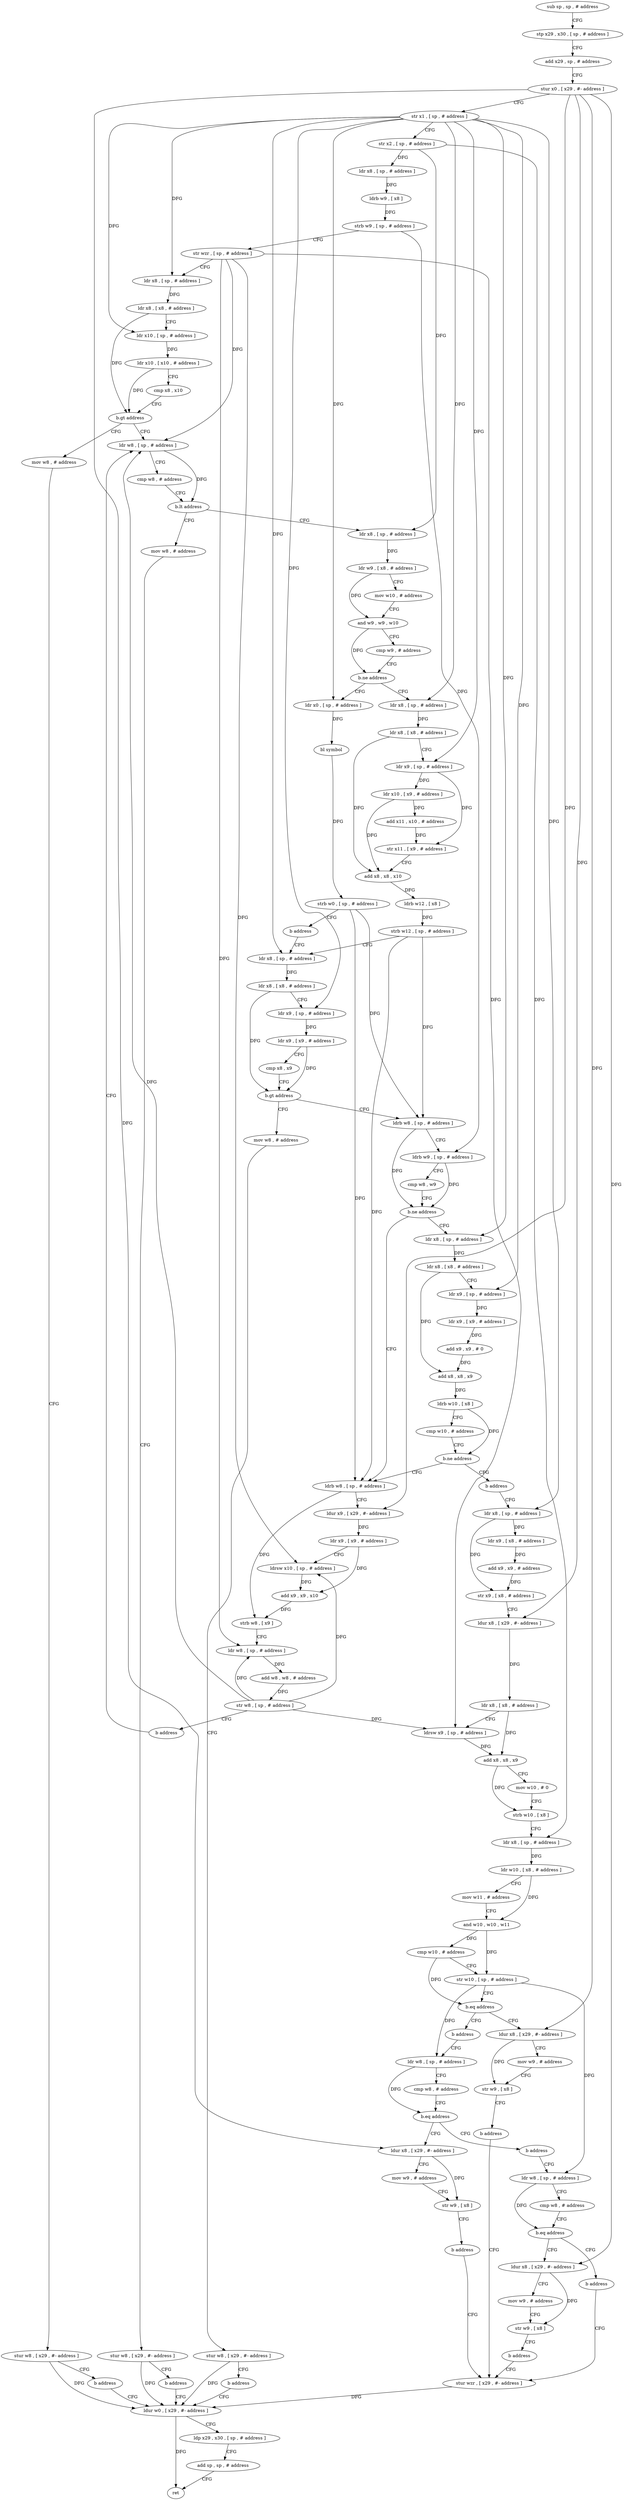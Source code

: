 digraph "func" {
"4268956" [label = "sub sp , sp , # address" ]
"4268960" [label = "stp x29 , x30 , [ sp , # address ]" ]
"4268964" [label = "add x29 , sp , # address" ]
"4268968" [label = "stur x0 , [ x29 , #- address ]" ]
"4268972" [label = "str x1 , [ sp , # address ]" ]
"4268976" [label = "str x2 , [ sp , # address ]" ]
"4268980" [label = "ldr x8 , [ sp , # address ]" ]
"4268984" [label = "ldrb w9 , [ x8 ]" ]
"4268988" [label = "strb w9 , [ sp , # address ]" ]
"4268992" [label = "str wzr , [ sp , # address ]" ]
"4268996" [label = "ldr x8 , [ sp , # address ]" ]
"4269000" [label = "ldr x8 , [ x8 , # address ]" ]
"4269004" [label = "ldr x10 , [ sp , # address ]" ]
"4269008" [label = "ldr x10 , [ x10 , # address ]" ]
"4269012" [label = "cmp x8 , x10" ]
"4269016" [label = "b.gt address" ]
"4269032" [label = "ldr w8 , [ sp , # address ]" ]
"4269020" [label = "mov w8 , # address" ]
"4269036" [label = "cmp w8 , # address" ]
"4269040" [label = "b.lt address" ]
"4269056" [label = "ldr x8 , [ sp , # address ]" ]
"4269044" [label = "mov w8 , # address" ]
"4269024" [label = "stur w8 , [ x29 , #- address ]" ]
"4269028" [label = "b address" ]
"4269420" [label = "ldur w0 , [ x29 , #- address ]" ]
"4269060" [label = "ldr w9 , [ x8 , # address ]" ]
"4269064" [label = "mov w10 , # address" ]
"4269068" [label = "and w9 , w9 , w10" ]
"4269072" [label = "cmp w9 , # address" ]
"4269076" [label = "b.ne address" ]
"4269096" [label = "ldr x8 , [ sp , # address ]" ]
"4269080" [label = "ldr x0 , [ sp , # address ]" ]
"4269048" [label = "stur w8 , [ x29 , #- address ]" ]
"4269052" [label = "b address" ]
"4269424" [label = "ldp x29 , x30 , [ sp , # address ]" ]
"4269428" [label = "add sp , sp , # address" ]
"4269432" [label = "ret" ]
"4269100" [label = "ldr x8 , [ x8 , # address ]" ]
"4269104" [label = "ldr x9 , [ sp , # address ]" ]
"4269108" [label = "ldr x10 , [ x9 , # address ]" ]
"4269112" [label = "add x11 , x10 , # address" ]
"4269116" [label = "str x11 , [ x9 , # address ]" ]
"4269120" [label = "add x8 , x8 , x10" ]
"4269124" [label = "ldrb w12 , [ x8 ]" ]
"4269128" [label = "strb w12 , [ sp , # address ]" ]
"4269132" [label = "ldr x8 , [ sp , # address ]" ]
"4269084" [label = "bl symbol" ]
"4269088" [label = "strb w0 , [ sp , # address ]" ]
"4269092" [label = "b address" ]
"4269168" [label = "ldrb w8 , [ sp , # address ]" ]
"4269172" [label = "ldrb w9 , [ sp , # address ]" ]
"4269176" [label = "cmp w8 , w9" ]
"4269180" [label = "b.ne address" ]
"4269224" [label = "ldrb w8 , [ sp , # address ]" ]
"4269184" [label = "ldr x8 , [ sp , # address ]" ]
"4269156" [label = "mov w8 , # address" ]
"4269160" [label = "stur w8 , [ x29 , #- address ]" ]
"4269164" [label = "b address" ]
"4269136" [label = "ldr x8 , [ x8 , # address ]" ]
"4269140" [label = "ldr x9 , [ sp , # address ]" ]
"4269144" [label = "ldr x9 , [ x9 , # address ]" ]
"4269148" [label = "cmp x8 , x9" ]
"4269152" [label = "b.gt address" ]
"4269228" [label = "ldur x9 , [ x29 , #- address ]" ]
"4269232" [label = "ldr x9 , [ x9 , # address ]" ]
"4269236" [label = "ldrsw x10 , [ sp , # address ]" ]
"4269240" [label = "add x9 , x9 , x10" ]
"4269244" [label = "strb w8 , [ x9 ]" ]
"4269248" [label = "ldr w8 , [ sp , # address ]" ]
"4269252" [label = "add w8 , w8 , # address" ]
"4269256" [label = "str w8 , [ sp , # address ]" ]
"4269260" [label = "b address" ]
"4269188" [label = "ldr x8 , [ x8 , # address ]" ]
"4269192" [label = "ldr x9 , [ sp , # address ]" ]
"4269196" [label = "ldr x9 , [ x9 , # address ]" ]
"4269200" [label = "add x9 , x9 , # 0" ]
"4269204" [label = "add x8 , x8 , x9" ]
"4269208" [label = "ldrb w10 , [ x8 ]" ]
"4269212" [label = "cmp w10 , # address" ]
"4269216" [label = "b.ne address" ]
"4269220" [label = "b address" ]
"4269264" [label = "ldr x8 , [ sp , # address ]" ]
"4269268" [label = "ldr x9 , [ x8 , # address ]" ]
"4269272" [label = "add x9 , x9 , # address" ]
"4269276" [label = "str x9 , [ x8 , # address ]" ]
"4269280" [label = "ldur x8 , [ x29 , #- address ]" ]
"4269284" [label = "ldr x8 , [ x8 , # address ]" ]
"4269288" [label = "ldrsw x9 , [ sp , # address ]" ]
"4269292" [label = "add x8 , x8 , x9" ]
"4269296" [label = "mov w10 , # 0" ]
"4269300" [label = "strb w10 , [ x8 ]" ]
"4269304" [label = "ldr x8 , [ sp , # address ]" ]
"4269308" [label = "ldr w10 , [ x8 , # address ]" ]
"4269312" [label = "mov w11 , # address" ]
"4269316" [label = "and w10 , w10 , w11" ]
"4269320" [label = "cmp w10 , # address" ]
"4269324" [label = "str w10 , [ sp , # address ]" ]
"4269328" [label = "b.eq address" ]
"4269368" [label = "ldur x8 , [ x29 , #- address ]" ]
"4269332" [label = "b address" ]
"4269372" [label = "mov w9 , # address" ]
"4269376" [label = "str w9 , [ x8 ]" ]
"4269380" [label = "b address" ]
"4269416" [label = "stur wzr , [ x29 , #- address ]" ]
"4269336" [label = "ldr w8 , [ sp , # address ]" ]
"4269340" [label = "cmp w8 , # address" ]
"4269344" [label = "b.eq address" ]
"4269384" [label = "ldur x8 , [ x29 , #- address ]" ]
"4269348" [label = "b address" ]
"4269388" [label = "mov w9 , # address" ]
"4269392" [label = "str w9 , [ x8 ]" ]
"4269396" [label = "b address" ]
"4269352" [label = "ldr w8 , [ sp , # address ]" ]
"4269356" [label = "cmp w8 , # address" ]
"4269360" [label = "b.eq address" ]
"4269400" [label = "ldur x8 , [ x29 , #- address ]" ]
"4269364" [label = "b address" ]
"4269404" [label = "mov w9 , # address" ]
"4269408" [label = "str w9 , [ x8 ]" ]
"4269412" [label = "b address" ]
"4268956" -> "4268960" [ label = "CFG" ]
"4268960" -> "4268964" [ label = "CFG" ]
"4268964" -> "4268968" [ label = "CFG" ]
"4268968" -> "4268972" [ label = "CFG" ]
"4268968" -> "4269228" [ label = "DFG" ]
"4268968" -> "4269280" [ label = "DFG" ]
"4268968" -> "4269368" [ label = "DFG" ]
"4268968" -> "4269384" [ label = "DFG" ]
"4268968" -> "4269400" [ label = "DFG" ]
"4268972" -> "4268976" [ label = "CFG" ]
"4268972" -> "4268996" [ label = "DFG" ]
"4268972" -> "4269004" [ label = "DFG" ]
"4268972" -> "4269096" [ label = "DFG" ]
"4268972" -> "4269104" [ label = "DFG" ]
"4268972" -> "4269080" [ label = "DFG" ]
"4268972" -> "4269132" [ label = "DFG" ]
"4268972" -> "4269140" [ label = "DFG" ]
"4268972" -> "4269184" [ label = "DFG" ]
"4268972" -> "4269192" [ label = "DFG" ]
"4268972" -> "4269264" [ label = "DFG" ]
"4268976" -> "4268980" [ label = "DFG" ]
"4268976" -> "4269056" [ label = "DFG" ]
"4268976" -> "4269304" [ label = "DFG" ]
"4268980" -> "4268984" [ label = "DFG" ]
"4268984" -> "4268988" [ label = "DFG" ]
"4268988" -> "4268992" [ label = "CFG" ]
"4268988" -> "4269172" [ label = "DFG" ]
"4268992" -> "4268996" [ label = "CFG" ]
"4268992" -> "4269032" [ label = "DFG" ]
"4268992" -> "4269236" [ label = "DFG" ]
"4268992" -> "4269248" [ label = "DFG" ]
"4268992" -> "4269288" [ label = "DFG" ]
"4268996" -> "4269000" [ label = "DFG" ]
"4269000" -> "4269004" [ label = "CFG" ]
"4269000" -> "4269016" [ label = "DFG" ]
"4269004" -> "4269008" [ label = "DFG" ]
"4269008" -> "4269012" [ label = "CFG" ]
"4269008" -> "4269016" [ label = "DFG" ]
"4269012" -> "4269016" [ label = "CFG" ]
"4269016" -> "4269032" [ label = "CFG" ]
"4269016" -> "4269020" [ label = "CFG" ]
"4269032" -> "4269036" [ label = "CFG" ]
"4269032" -> "4269040" [ label = "DFG" ]
"4269020" -> "4269024" [ label = "CFG" ]
"4269036" -> "4269040" [ label = "CFG" ]
"4269040" -> "4269056" [ label = "CFG" ]
"4269040" -> "4269044" [ label = "CFG" ]
"4269056" -> "4269060" [ label = "DFG" ]
"4269044" -> "4269048" [ label = "CFG" ]
"4269024" -> "4269028" [ label = "CFG" ]
"4269024" -> "4269420" [ label = "DFG" ]
"4269028" -> "4269420" [ label = "CFG" ]
"4269420" -> "4269424" [ label = "CFG" ]
"4269420" -> "4269432" [ label = "DFG" ]
"4269060" -> "4269064" [ label = "CFG" ]
"4269060" -> "4269068" [ label = "DFG" ]
"4269064" -> "4269068" [ label = "CFG" ]
"4269068" -> "4269072" [ label = "CFG" ]
"4269068" -> "4269076" [ label = "DFG" ]
"4269072" -> "4269076" [ label = "CFG" ]
"4269076" -> "4269096" [ label = "CFG" ]
"4269076" -> "4269080" [ label = "CFG" ]
"4269096" -> "4269100" [ label = "DFG" ]
"4269080" -> "4269084" [ label = "DFG" ]
"4269048" -> "4269052" [ label = "CFG" ]
"4269048" -> "4269420" [ label = "DFG" ]
"4269052" -> "4269420" [ label = "CFG" ]
"4269424" -> "4269428" [ label = "CFG" ]
"4269428" -> "4269432" [ label = "CFG" ]
"4269100" -> "4269104" [ label = "CFG" ]
"4269100" -> "4269120" [ label = "DFG" ]
"4269104" -> "4269108" [ label = "DFG" ]
"4269104" -> "4269116" [ label = "DFG" ]
"4269108" -> "4269112" [ label = "DFG" ]
"4269108" -> "4269120" [ label = "DFG" ]
"4269112" -> "4269116" [ label = "DFG" ]
"4269116" -> "4269120" [ label = "CFG" ]
"4269120" -> "4269124" [ label = "DFG" ]
"4269124" -> "4269128" [ label = "DFG" ]
"4269128" -> "4269132" [ label = "CFG" ]
"4269128" -> "4269168" [ label = "DFG" ]
"4269128" -> "4269224" [ label = "DFG" ]
"4269132" -> "4269136" [ label = "DFG" ]
"4269084" -> "4269088" [ label = "DFG" ]
"4269088" -> "4269092" [ label = "CFG" ]
"4269088" -> "4269168" [ label = "DFG" ]
"4269088" -> "4269224" [ label = "DFG" ]
"4269092" -> "4269132" [ label = "CFG" ]
"4269168" -> "4269172" [ label = "CFG" ]
"4269168" -> "4269180" [ label = "DFG" ]
"4269172" -> "4269176" [ label = "CFG" ]
"4269172" -> "4269180" [ label = "DFG" ]
"4269176" -> "4269180" [ label = "CFG" ]
"4269180" -> "4269224" [ label = "CFG" ]
"4269180" -> "4269184" [ label = "CFG" ]
"4269224" -> "4269228" [ label = "CFG" ]
"4269224" -> "4269244" [ label = "DFG" ]
"4269184" -> "4269188" [ label = "DFG" ]
"4269156" -> "4269160" [ label = "CFG" ]
"4269160" -> "4269164" [ label = "CFG" ]
"4269160" -> "4269420" [ label = "DFG" ]
"4269164" -> "4269420" [ label = "CFG" ]
"4269136" -> "4269140" [ label = "CFG" ]
"4269136" -> "4269152" [ label = "DFG" ]
"4269140" -> "4269144" [ label = "DFG" ]
"4269144" -> "4269148" [ label = "CFG" ]
"4269144" -> "4269152" [ label = "DFG" ]
"4269148" -> "4269152" [ label = "CFG" ]
"4269152" -> "4269168" [ label = "CFG" ]
"4269152" -> "4269156" [ label = "CFG" ]
"4269228" -> "4269232" [ label = "DFG" ]
"4269232" -> "4269236" [ label = "CFG" ]
"4269232" -> "4269240" [ label = "DFG" ]
"4269236" -> "4269240" [ label = "DFG" ]
"4269240" -> "4269244" [ label = "DFG" ]
"4269244" -> "4269248" [ label = "CFG" ]
"4269248" -> "4269252" [ label = "DFG" ]
"4269252" -> "4269256" [ label = "DFG" ]
"4269256" -> "4269260" [ label = "CFG" ]
"4269256" -> "4269032" [ label = "DFG" ]
"4269256" -> "4269236" [ label = "DFG" ]
"4269256" -> "4269248" [ label = "DFG" ]
"4269256" -> "4269288" [ label = "DFG" ]
"4269260" -> "4269032" [ label = "CFG" ]
"4269188" -> "4269192" [ label = "CFG" ]
"4269188" -> "4269204" [ label = "DFG" ]
"4269192" -> "4269196" [ label = "DFG" ]
"4269196" -> "4269200" [ label = "DFG" ]
"4269200" -> "4269204" [ label = "DFG" ]
"4269204" -> "4269208" [ label = "DFG" ]
"4269208" -> "4269212" [ label = "CFG" ]
"4269208" -> "4269216" [ label = "DFG" ]
"4269212" -> "4269216" [ label = "CFG" ]
"4269216" -> "4269224" [ label = "CFG" ]
"4269216" -> "4269220" [ label = "CFG" ]
"4269220" -> "4269264" [ label = "CFG" ]
"4269264" -> "4269268" [ label = "DFG" ]
"4269264" -> "4269276" [ label = "DFG" ]
"4269268" -> "4269272" [ label = "DFG" ]
"4269272" -> "4269276" [ label = "DFG" ]
"4269276" -> "4269280" [ label = "CFG" ]
"4269280" -> "4269284" [ label = "DFG" ]
"4269284" -> "4269288" [ label = "CFG" ]
"4269284" -> "4269292" [ label = "DFG" ]
"4269288" -> "4269292" [ label = "DFG" ]
"4269292" -> "4269296" [ label = "CFG" ]
"4269292" -> "4269300" [ label = "DFG" ]
"4269296" -> "4269300" [ label = "CFG" ]
"4269300" -> "4269304" [ label = "CFG" ]
"4269304" -> "4269308" [ label = "DFG" ]
"4269308" -> "4269312" [ label = "CFG" ]
"4269308" -> "4269316" [ label = "DFG" ]
"4269312" -> "4269316" [ label = "CFG" ]
"4269316" -> "4269320" [ label = "DFG" ]
"4269316" -> "4269324" [ label = "DFG" ]
"4269320" -> "4269324" [ label = "CFG" ]
"4269320" -> "4269328" [ label = "DFG" ]
"4269324" -> "4269328" [ label = "CFG" ]
"4269324" -> "4269336" [ label = "DFG" ]
"4269324" -> "4269352" [ label = "DFG" ]
"4269328" -> "4269368" [ label = "CFG" ]
"4269328" -> "4269332" [ label = "CFG" ]
"4269368" -> "4269372" [ label = "CFG" ]
"4269368" -> "4269376" [ label = "DFG" ]
"4269332" -> "4269336" [ label = "CFG" ]
"4269372" -> "4269376" [ label = "CFG" ]
"4269376" -> "4269380" [ label = "CFG" ]
"4269380" -> "4269416" [ label = "CFG" ]
"4269416" -> "4269420" [ label = "DFG" ]
"4269336" -> "4269340" [ label = "CFG" ]
"4269336" -> "4269344" [ label = "DFG" ]
"4269340" -> "4269344" [ label = "CFG" ]
"4269344" -> "4269384" [ label = "CFG" ]
"4269344" -> "4269348" [ label = "CFG" ]
"4269384" -> "4269388" [ label = "CFG" ]
"4269384" -> "4269392" [ label = "DFG" ]
"4269348" -> "4269352" [ label = "CFG" ]
"4269388" -> "4269392" [ label = "CFG" ]
"4269392" -> "4269396" [ label = "CFG" ]
"4269396" -> "4269416" [ label = "CFG" ]
"4269352" -> "4269356" [ label = "CFG" ]
"4269352" -> "4269360" [ label = "DFG" ]
"4269356" -> "4269360" [ label = "CFG" ]
"4269360" -> "4269400" [ label = "CFG" ]
"4269360" -> "4269364" [ label = "CFG" ]
"4269400" -> "4269404" [ label = "CFG" ]
"4269400" -> "4269408" [ label = "DFG" ]
"4269364" -> "4269416" [ label = "CFG" ]
"4269404" -> "4269408" [ label = "CFG" ]
"4269408" -> "4269412" [ label = "CFG" ]
"4269412" -> "4269416" [ label = "CFG" ]
}
